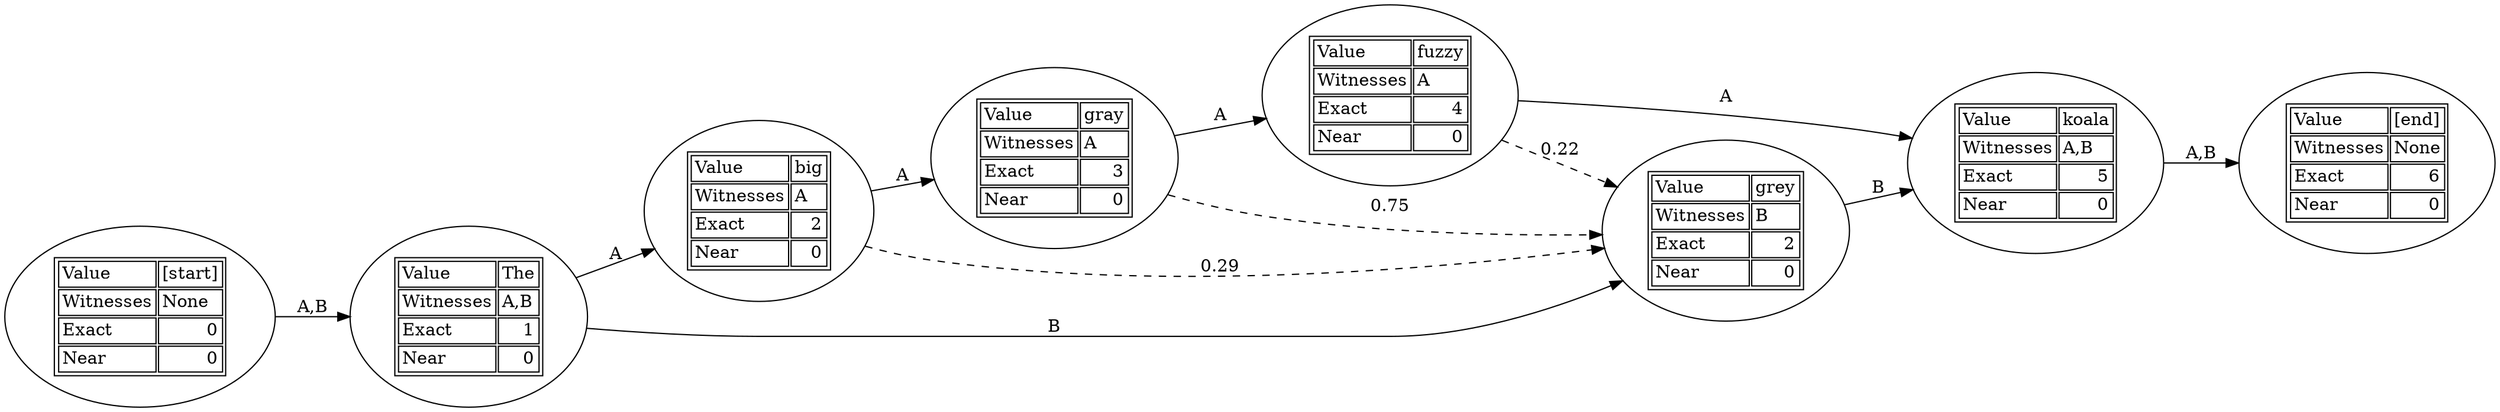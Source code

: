 digraph {
	graph [rankdir=LR]
		1 [label=<<TABLE><TR><TD ALIGN="left">Value </TD><TD ALIGN="left">big</TD></TR><TR><TD ALIGN="left">Witnesses</TD><TD ALIGN="left">A</TD></TR><TR><TD ALIGN="left">Exact</TD><TD ALIGN="right">2</TD></TR><TR><TD ALIGN="left">Near</TD><TD ALIGN="right">0</TD></TR></TABLE>>]
		2 [label=<<TABLE><TR><TD ALIGN="left">Value </TD><TD ALIGN="left">grey</TD></TR><TR><TD ALIGN="left">Witnesses</TD><TD ALIGN="left">B</TD></TR><TR><TD ALIGN="left">Exact</TD><TD ALIGN="right">2</TD></TR><TR><TD ALIGN="left">Near</TD><TD ALIGN="right">0</TD></TR></TABLE>>]
		3 [label=<<TABLE><TR><TD ALIGN="left">Value </TD><TD ALIGN="left">[end]</TD></TR><TR><TD ALIGN="left">Witnesses</TD><TD ALIGN="left">None</TD></TR><TR><TD ALIGN="left">Exact</TD><TD ALIGN="right">6</TD></TR><TR><TD ALIGN="left">Near</TD><TD ALIGN="right">0</TD></TR></TABLE>>]
		4 [label=<<TABLE><TR><TD ALIGN="left">Value </TD><TD ALIGN="left">fuzzy</TD></TR><TR><TD ALIGN="left">Witnesses</TD><TD ALIGN="left">A</TD></TR><TR><TD ALIGN="left">Exact</TD><TD ALIGN="right">4</TD></TR><TR><TD ALIGN="left">Near</TD><TD ALIGN="right">0</TD></TR></TABLE>>]
		5 [label=<<TABLE><TR><TD ALIGN="left">Value </TD><TD ALIGN="left">The</TD></TR><TR><TD ALIGN="left">Witnesses</TD><TD ALIGN="left">A,B</TD></TR><TR><TD ALIGN="left">Exact</TD><TD ALIGN="right">1</TD></TR><TR><TD ALIGN="left">Near</TD><TD ALIGN="right">0</TD></TR></TABLE>>]
		6 [label=<<TABLE><TR><TD ALIGN="left">Value </TD><TD ALIGN="left">[start]</TD></TR><TR><TD ALIGN="left">Witnesses</TD><TD ALIGN="left">None</TD></TR><TR><TD ALIGN="left">Exact</TD><TD ALIGN="right">0</TD></TR><TR><TD ALIGN="left">Near</TD><TD ALIGN="right">0</TD></TR></TABLE>>]
		7 [label=<<TABLE><TR><TD ALIGN="left">Value </TD><TD ALIGN="left">gray</TD></TR><TR><TD ALIGN="left">Witnesses</TD><TD ALIGN="left">A</TD></TR><TR><TD ALIGN="left">Exact</TD><TD ALIGN="right">3</TD></TR><TR><TD ALIGN="left">Near</TD><TD ALIGN="right">0</TD></TR></TABLE>>]
		8 [label=<<TABLE><TR><TD ALIGN="left">Value </TD><TD ALIGN="left">koala</TD></TR><TR><TD ALIGN="left">Witnesses</TD><TD ALIGN="left">A,B</TD></TR><TR><TD ALIGN="left">Exact</TD><TD ALIGN="right">5</TD></TR><TR><TD ALIGN="left">Near</TD><TD ALIGN="right">0</TD></TR></TABLE>>]
			1 -> 7 [label=A style=solid]
			1 -> 2 [label=0.29 style=dashed]
			2 -> 8 [label=B style=solid]
			4 -> 8 [label=A style=solid]
			4 -> 2 [label=0.22 style=dashed]
			5 -> 1 [label=A style=solid]
			5 -> 2 [label=B style=solid]
			6 -> 5 [label="A,B" style=solid]
			7 -> 2 [label=0.75 style=dashed]
			7 -> 4 [label=A style=solid]
			8 -> 3 [label="A,B" style=solid]
}